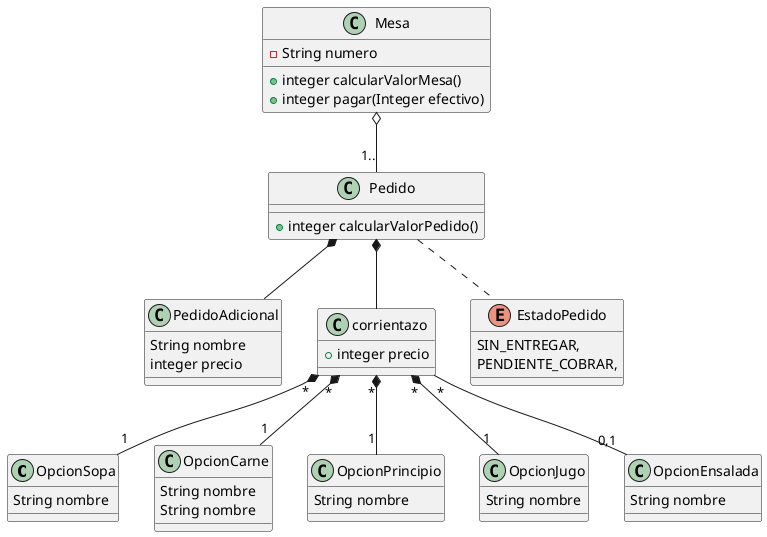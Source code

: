 @startuml

class OpcionSopa {
    String nombre
}
class OpcionCarne {
    String nombre
}
class OpcionPrincipio {
    String nombre
}
class OpcionJugo {
    String nombre
}
class OpcionEnsalada {
    String nombre
}

class PedidoAdicional{
String nombre
integer precio
}
class OpcionCarne {
    String nombre
}

class Mesa{
    - String numero
    + integer calcularValorMesa()
    + integer pagar(Integer efectivo)

}

class corrientazo{
   + integer precio
}


class Pedido{
+ integer calcularValorPedido()
}

enum EstadoPedido{
    SIN_ENTREGAR,
    PENDIENTE_COBRAR,

}


Mesa o--"1.." Pedido
corrientazo"*" *--"1" OpcionCarne
corrientazo "*"*--"1" OpcionSopa
corrientazo "*"--"0,1" OpcionEnsalada
corrientazo "*" *--"1" OpcionPrincipio
corrientazo "*"*--"1" OpcionJugo
Pedido *-- PedidoAdicional
Pedido *-- corrientazo

Pedido .. EstadoPedido





@enduml